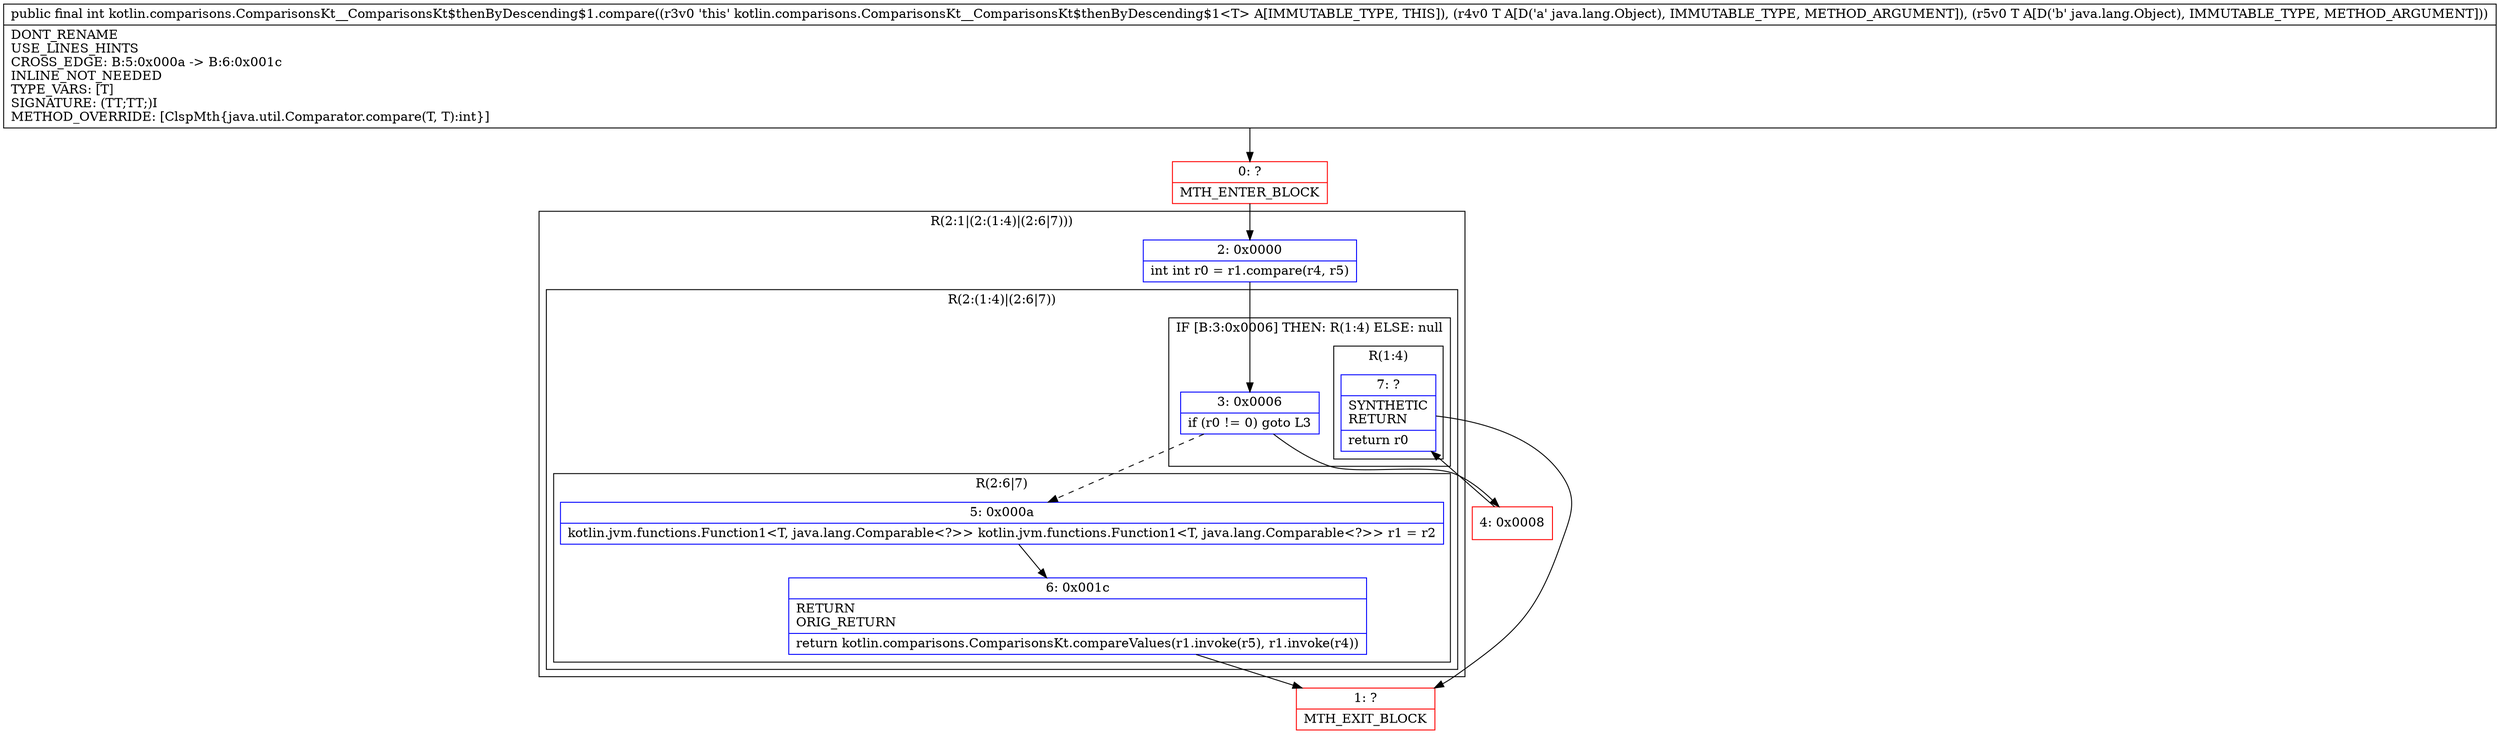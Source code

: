 digraph "CFG forkotlin.comparisons.ComparisonsKt__ComparisonsKt$thenByDescending$1.compare(Ljava\/lang\/Object;Ljava\/lang\/Object;)I" {
subgraph cluster_Region_1476402605 {
label = "R(2:1|(2:(1:4)|(2:6|7)))";
node [shape=record,color=blue];
Node_2 [shape=record,label="{2\:\ 0x0000|int int r0 = r1.compare(r4, r5)\l}"];
subgraph cluster_Region_288571491 {
label = "R(2:(1:4)|(2:6|7))";
node [shape=record,color=blue];
subgraph cluster_IfRegion_314702349 {
label = "IF [B:3:0x0006] THEN: R(1:4) ELSE: null";
node [shape=record,color=blue];
Node_3 [shape=record,label="{3\:\ 0x0006|if (r0 != 0) goto L3\l}"];
subgraph cluster_Region_1999960759 {
label = "R(1:4)";
node [shape=record,color=blue];
Node_7 [shape=record,label="{7\:\ ?|SYNTHETIC\lRETURN\l|return r0\l}"];
}
}
subgraph cluster_Region_1418346530 {
label = "R(2:6|7)";
node [shape=record,color=blue];
Node_5 [shape=record,label="{5\:\ 0x000a|kotlin.jvm.functions.Function1\<T, java.lang.Comparable\<?\>\> kotlin.jvm.functions.Function1\<T, java.lang.Comparable\<?\>\> r1 = r2\l}"];
Node_6 [shape=record,label="{6\:\ 0x001c|RETURN\lORIG_RETURN\l|return kotlin.comparisons.ComparisonsKt.compareValues(r1.invoke(r5), r1.invoke(r4))\l}"];
}
}
}
Node_0 [shape=record,color=red,label="{0\:\ ?|MTH_ENTER_BLOCK\l}"];
Node_4 [shape=record,color=red,label="{4\:\ 0x0008}"];
Node_1 [shape=record,color=red,label="{1\:\ ?|MTH_EXIT_BLOCK\l}"];
MethodNode[shape=record,label="{public final int kotlin.comparisons.ComparisonsKt__ComparisonsKt$thenByDescending$1.compare((r3v0 'this' kotlin.comparisons.ComparisonsKt__ComparisonsKt$thenByDescending$1\<T\> A[IMMUTABLE_TYPE, THIS]), (r4v0 T A[D('a' java.lang.Object), IMMUTABLE_TYPE, METHOD_ARGUMENT]), (r5v0 T A[D('b' java.lang.Object), IMMUTABLE_TYPE, METHOD_ARGUMENT]))  | DONT_RENAME\lUSE_LINES_HINTS\lCROSS_EDGE: B:5:0x000a \-\> B:6:0x001c\lINLINE_NOT_NEEDED\lTYPE_VARS: [T]\lSIGNATURE: (TT;TT;)I\lMETHOD_OVERRIDE: [ClspMth\{java.util.Comparator.compare(T, T):int\}]\l}"];
MethodNode -> Node_0;Node_2 -> Node_3;
Node_3 -> Node_4;
Node_3 -> Node_5[style=dashed];
Node_7 -> Node_1;
Node_5 -> Node_6;
Node_6 -> Node_1;
Node_0 -> Node_2;
Node_4 -> Node_7;
}

